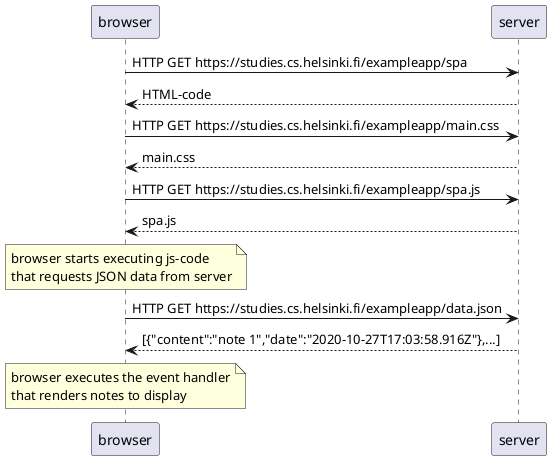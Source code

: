 @startuml
browser -> server: HTTP GET https://studies.cs.helsinki.fi/exampleapp/spa
server --> browser: HTML-code
browser -> server: HTTP GET https://studies.cs.helsinki.fi/exampleapp/main.css
server --> browser: main.css
browser -> server: HTTP GET https://studies.cs.helsinki.fi/exampleapp/spa.js
server --> browser: spa.js
note over browser
browser starts executing js-code
that requests JSON data from server
end note

browser -> server: HTTP GET https://studies.cs.helsinki.fi/exampleapp/data.json
server-->browser: [{"content":"note 1","date":"2020-10-27T17:03:58.916Z"},...]

note over browser
browser executes the event handler
that renders notes to display
end note
@enduml